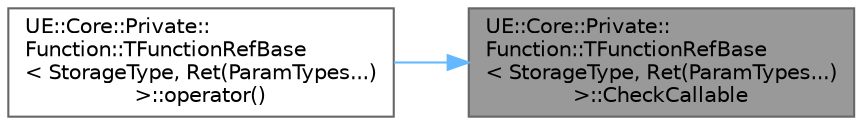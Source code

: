 digraph "UE::Core::Private::Function::TFunctionRefBase&lt; StorageType, Ret(ParamTypes...)&gt;::CheckCallable"
{
 // INTERACTIVE_SVG=YES
 // LATEX_PDF_SIZE
  bgcolor="transparent";
  edge [fontname=Helvetica,fontsize=10,labelfontname=Helvetica,labelfontsize=10];
  node [fontname=Helvetica,fontsize=10,shape=box,height=0.2,width=0.4];
  rankdir="RL";
  Node1 [id="Node000001",label="UE::Core::Private::\lFunction::TFunctionRefBase\l\< StorageType, Ret(ParamTypes...)\l\>::CheckCallable",height=0.2,width=0.4,color="gray40", fillcolor="grey60", style="filled", fontcolor="black",tooltip=" "];
  Node1 -> Node2 [id="edge1_Node000001_Node000002",dir="back",color="steelblue1",style="solid",tooltip=" "];
  Node2 [id="Node000002",label="UE::Core::Private::\lFunction::TFunctionRefBase\l\< StorageType, Ret(ParamTypes...)\l\>::operator()",height=0.2,width=0.4,color="grey40", fillcolor="white", style="filled",URL="$db/d29/structUE_1_1Core_1_1Private_1_1Function_1_1TFunctionRefBase_3_01StorageType_00_01Ret_07ParamTypes_8_8_8_08_4.html#ac4db77d46e62e9816cbd3c0f2efc41af",tooltip=" "];
}
